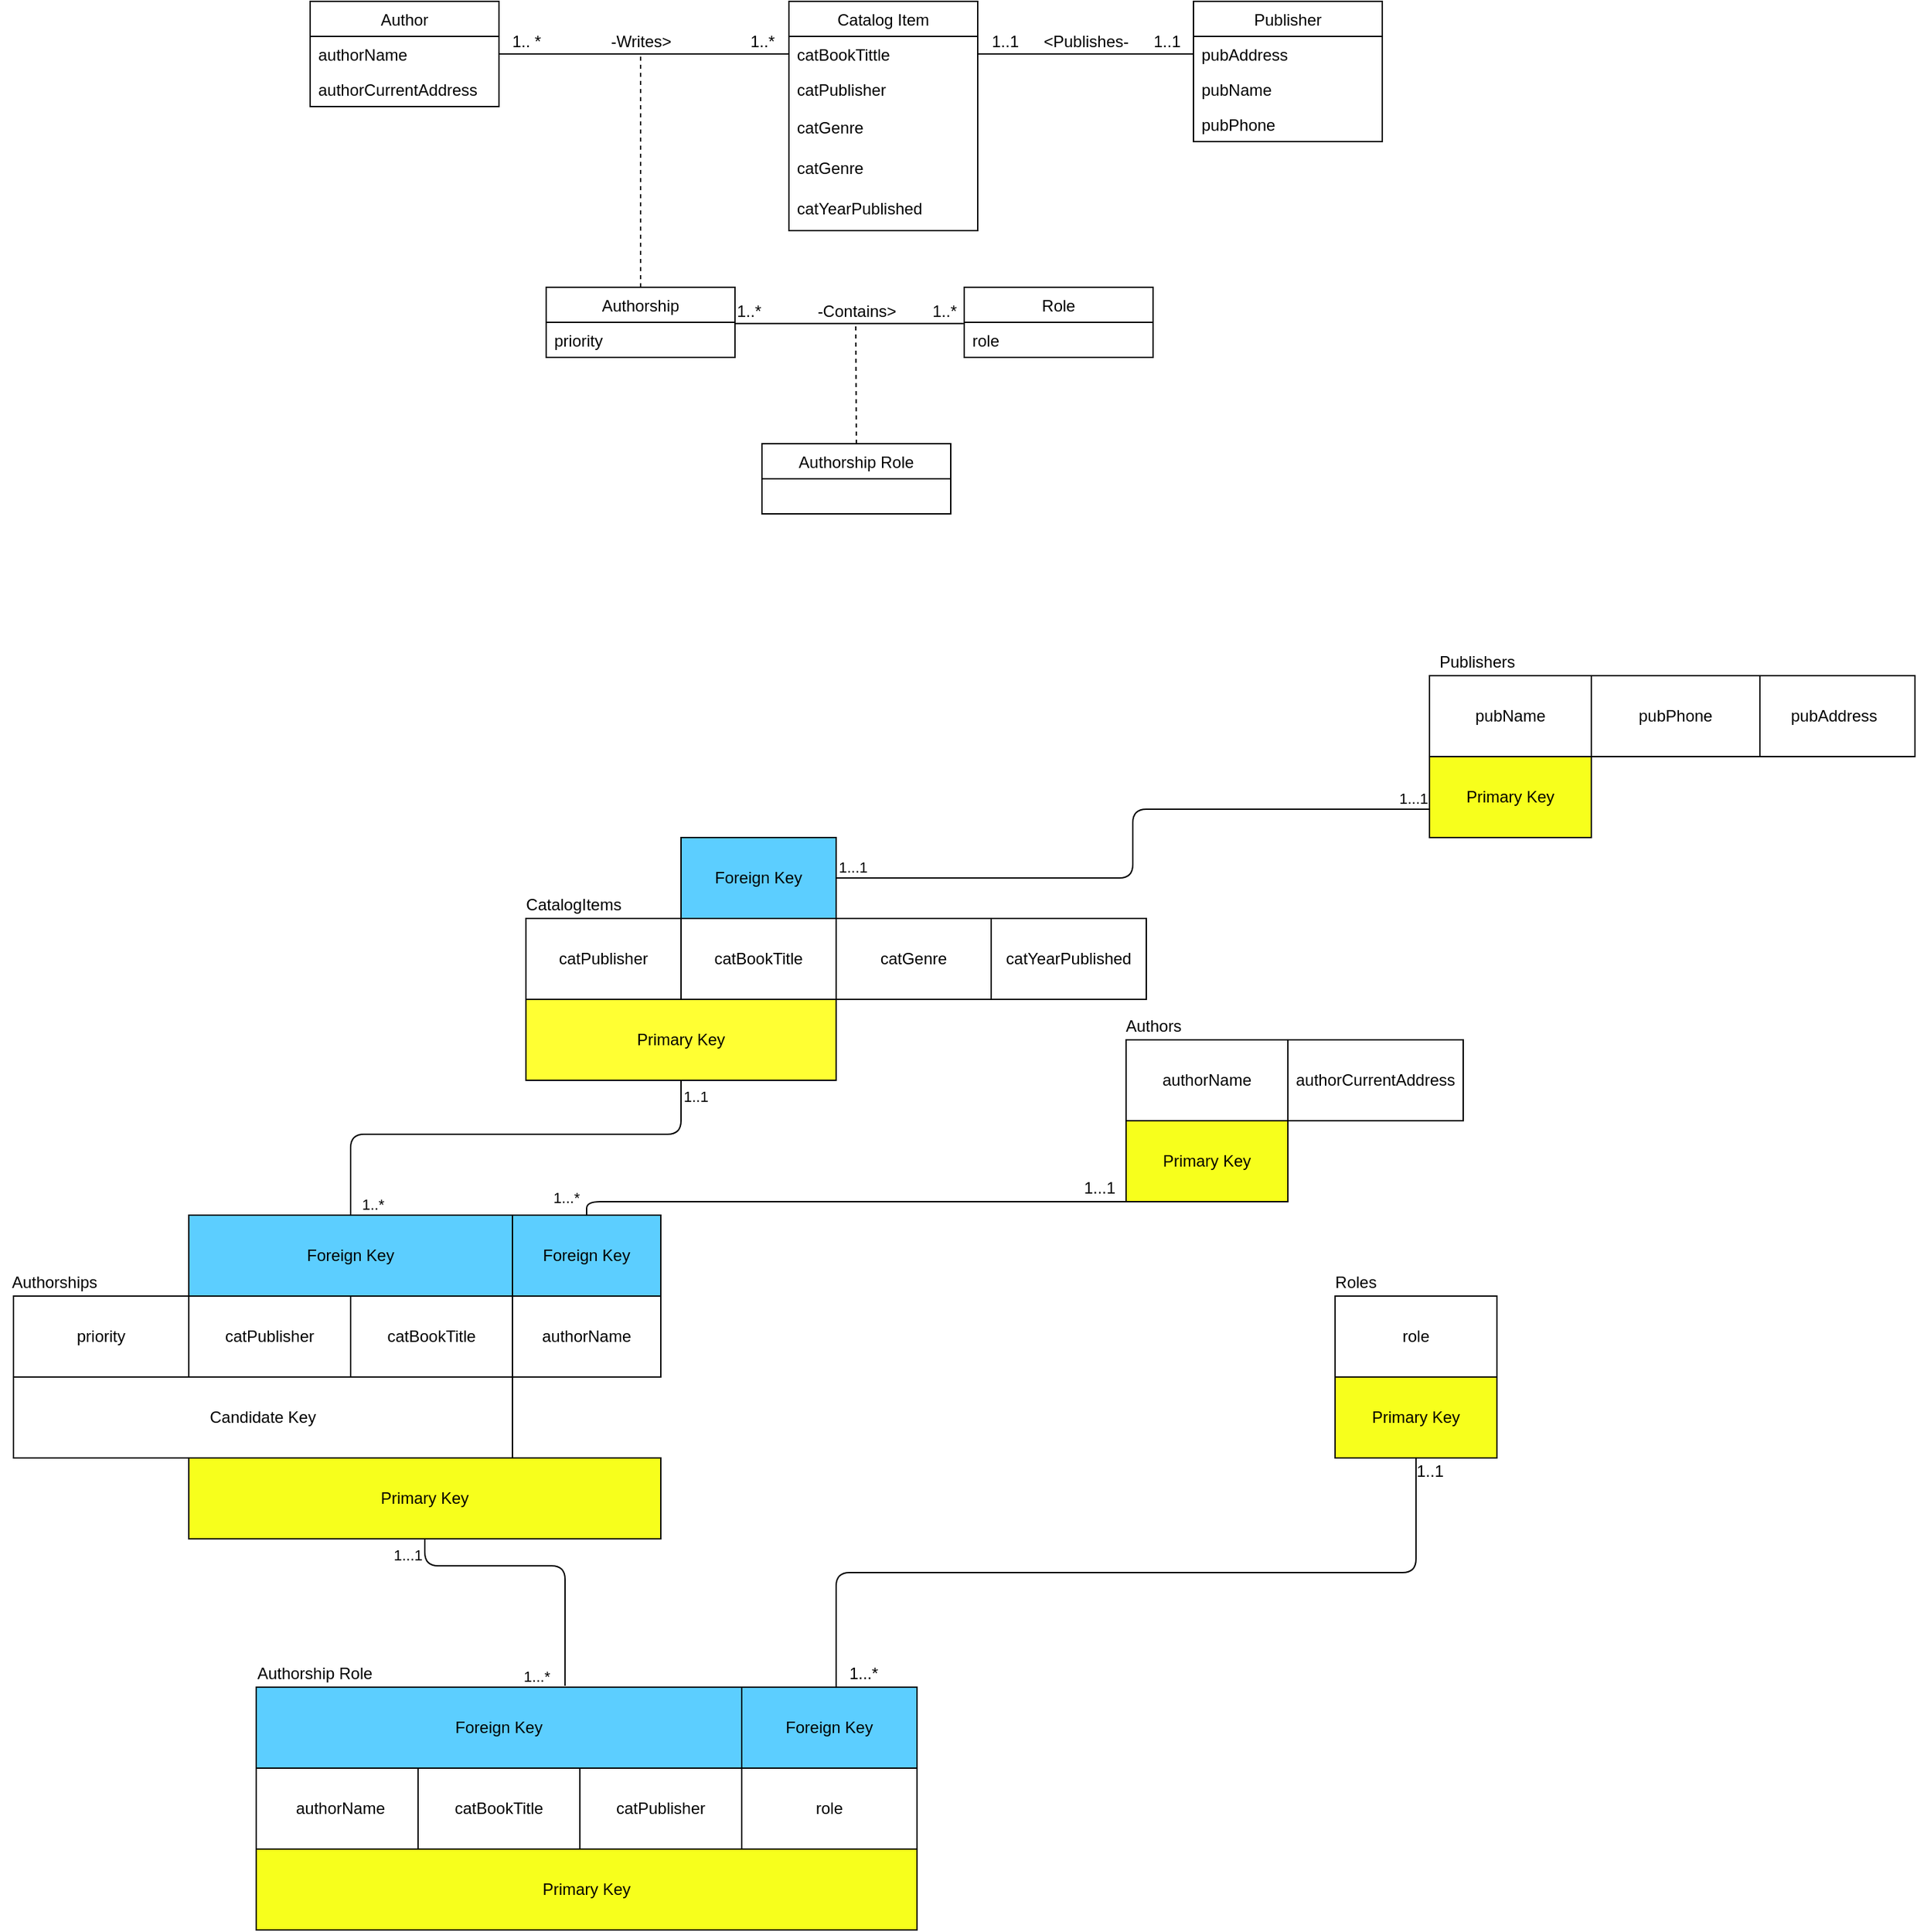 <mxfile version="14.4.2" type="google"><diagram id="UXdPLOPX6M5eILHxVoR8" name="Page-1"><mxGraphModel dx="1662" dy="800" grid="1" gridSize="10" guides="1" tooltips="1" connect="1" arrows="1" fold="1" page="1" pageScale="1" pageWidth="850" pageHeight="1100" math="0" shadow="0"><root><mxCell id="0"/><mxCell id="1" parent="0"/><mxCell id="duz5_dHWe1923Q_0ovm3-5" value="Catalog Item" style="swimlane;fontStyle=0;childLayout=stackLayout;horizontal=1;startSize=26;fillColor=none;horizontalStack=0;resizeParent=1;resizeParentMax=0;resizeLast=0;collapsible=1;marginBottom=0;" parent="1" vertex="1"><mxGeometry x="765" y="120" width="140" height="170" as="geometry"/></mxCell><mxCell id="duz5_dHWe1923Q_0ovm3-6" value="catBookTittle&#10;" style="text;strokeColor=none;fillColor=none;align=left;verticalAlign=top;spacingLeft=4;spacingRight=4;overflow=hidden;rotatable=0;points=[[0,0.5],[1,0.5]];portConstraint=eastwest;" parent="duz5_dHWe1923Q_0ovm3-5" vertex="1"><mxGeometry y="26" width="140" height="26" as="geometry"/></mxCell><mxCell id="DA2T5XvlO-sF5LaJpSUY-3" value="catPublisher" style="text;strokeColor=none;fillColor=none;align=left;verticalAlign=top;spacingLeft=4;spacingRight=4;overflow=hidden;rotatable=0;points=[[0,0.5],[1,0.5]];portConstraint=eastwest;" parent="duz5_dHWe1923Q_0ovm3-5" vertex="1"><mxGeometry y="52" width="140" height="28" as="geometry"/></mxCell><mxCell id="duz5_dHWe1923Q_0ovm3-27" value="catGenre" style="text;strokeColor=none;fillColor=none;align=left;verticalAlign=top;spacingLeft=4;spacingRight=4;overflow=hidden;rotatable=0;points=[[0,0.5],[1,0.5]];portConstraint=eastwest;" parent="duz5_dHWe1923Q_0ovm3-5" vertex="1"><mxGeometry y="80" width="140" height="30" as="geometry"/></mxCell><mxCell id="duz5_dHWe1923Q_0ovm3-7" value="catGenre" style="text;strokeColor=none;fillColor=none;align=left;verticalAlign=top;spacingLeft=4;spacingRight=4;overflow=hidden;rotatable=0;points=[[0,0.5],[1,0.5]];portConstraint=eastwest;" parent="duz5_dHWe1923Q_0ovm3-5" vertex="1"><mxGeometry y="110" width="140" height="30" as="geometry"/></mxCell><mxCell id="DA2T5XvlO-sF5LaJpSUY-4" value="catYearPublished" style="text;strokeColor=none;fillColor=none;align=left;verticalAlign=top;spacingLeft=4;spacingRight=4;overflow=hidden;rotatable=0;points=[[0,0.5],[1,0.5]];portConstraint=eastwest;" parent="duz5_dHWe1923Q_0ovm3-5" vertex="1"><mxGeometry y="140" width="140" height="30" as="geometry"/></mxCell><mxCell id="duz5_dHWe1923Q_0ovm3-9" value="Authorship" style="swimlane;fontStyle=0;childLayout=stackLayout;horizontal=1;startSize=26;fillColor=none;horizontalStack=0;resizeParent=1;resizeParentMax=0;resizeLast=0;collapsible=1;marginBottom=0;" parent="1" vertex="1"><mxGeometry x="585" y="332" width="140" height="52" as="geometry"/></mxCell><mxCell id="duz5_dHWe1923Q_0ovm3-10" value="priority" style="text;strokeColor=none;fillColor=none;align=left;verticalAlign=top;spacingLeft=4;spacingRight=4;overflow=hidden;rotatable=0;points=[[0,0.5],[1,0.5]];portConstraint=eastwest;" parent="duz5_dHWe1923Q_0ovm3-9" vertex="1"><mxGeometry y="26" width="140" height="26" as="geometry"/></mxCell><mxCell id="ALjDjKFUil1wSoIaBDh4-7" value="authorName" style="rounded=0;whiteSpace=wrap;html=1;" parent="1" vertex="1"><mxGeometry x="1015" y="890" width="120" height="60" as="geometry"/></mxCell><mxCell id="ALjDjKFUil1wSoIaBDh4-5" value="Primary Key" style="rounded=0;whiteSpace=wrap;html=1;fillColor=#F7FF1C;" parent="1" vertex="1"><mxGeometry x="1015" y="950" width="120" height="60" as="geometry"/></mxCell><mxCell id="ALjDjKFUil1wSoIaBDh4-8" value="authorCurrentAddress" style="rounded=0;whiteSpace=wrap;html=1;" parent="1" vertex="1"><mxGeometry x="1135" y="890" width="130" height="60" as="geometry"/></mxCell><mxCell id="ALjDjKFUil1wSoIaBDh4-9" value="Authors" style="text;html=1;align=center;verticalAlign=middle;resizable=0;points=[];autosize=1;" parent="1" vertex="1"><mxGeometry x="1005" y="870" width="60" height="20" as="geometry"/></mxCell><mxCell id="ALjDjKFUil1wSoIaBDh4-12" value="Publishers" style="text;html=1;align=center;verticalAlign=middle;resizable=0;points=[];autosize=1;" parent="1" vertex="1"><mxGeometry x="1240" y="600" width="70" height="20" as="geometry"/></mxCell><mxCell id="duz5_dHWe1923Q_0ovm3-13" value="Authorship Role" style="swimlane;fontStyle=0;childLayout=stackLayout;horizontal=1;startSize=26;fillColor=none;horizontalStack=0;resizeParent=1;resizeParentMax=0;resizeLast=0;collapsible=1;marginBottom=0;" parent="1" vertex="1"><mxGeometry x="745" y="448" width="140" height="52" as="geometry"/></mxCell><mxCell id="ALjDjKFUil1wSoIaBDh4-19" value="CatalogItems" style="text;html=1;align=center;verticalAlign=middle;resizable=0;points=[];autosize=1;" parent="1" vertex="1"><mxGeometry x="560" y="780" width="90" height="20" as="geometry"/></mxCell><mxCell id="duz5_dHWe1923Q_0ovm3-17" value="Role" style="swimlane;fontStyle=0;childLayout=stackLayout;horizontal=1;startSize=26;fillColor=none;horizontalStack=0;resizeParent=1;resizeParentMax=0;resizeLast=0;collapsible=1;marginBottom=0;" parent="1" vertex="1"><mxGeometry x="895" y="332" width="140" height="52" as="geometry"/></mxCell><mxCell id="duz5_dHWe1923Q_0ovm3-18" value="role" style="text;strokeColor=none;fillColor=none;align=left;verticalAlign=top;spacingLeft=4;spacingRight=4;overflow=hidden;rotatable=0;points=[[0,0.5],[1,0.5]];portConstraint=eastwest;" parent="duz5_dHWe1923Q_0ovm3-17" vertex="1"><mxGeometry y="26" width="140" height="26" as="geometry"/></mxCell><mxCell id="ALjDjKFUil1wSoIaBDh4-29" value="Author" style="swimlane;fontStyle=0;childLayout=stackLayout;horizontal=1;startSize=26;fillColor=none;horizontalStack=0;resizeParent=1;resizeParentMax=0;resizeLast=0;collapsible=1;marginBottom=0;" parent="1" vertex="1"><mxGeometry x="410" y="120" width="140" height="78" as="geometry"/></mxCell><mxCell id="ALjDjKFUil1wSoIaBDh4-30" value="authorName" style="text;strokeColor=none;fillColor=none;align=left;verticalAlign=top;spacingLeft=4;spacingRight=4;overflow=hidden;rotatable=0;points=[[0,0.5],[1,0.5]];portConstraint=eastwest;" parent="ALjDjKFUil1wSoIaBDh4-29" vertex="1"><mxGeometry y="26" width="140" height="26" as="geometry"/></mxCell><mxCell id="ALjDjKFUil1wSoIaBDh4-31" value="authorCurrentAddress" style="text;strokeColor=none;fillColor=none;align=left;verticalAlign=top;spacingLeft=4;spacingRight=4;overflow=hidden;rotatable=0;points=[[0,0.5],[1,0.5]];portConstraint=eastwest;" parent="ALjDjKFUil1wSoIaBDh4-29" vertex="1"><mxGeometry y="52" width="140" height="26" as="geometry"/></mxCell><mxCell id="ALjDjKFUil1wSoIaBDh4-35" value="Publisher" style="swimlane;fontStyle=0;childLayout=stackLayout;horizontal=1;startSize=26;fillColor=none;horizontalStack=0;resizeParent=1;resizeParentMax=0;resizeLast=0;collapsible=1;marginBottom=0;" parent="1" vertex="1"><mxGeometry x="1065" y="120" width="140" height="104" as="geometry"/></mxCell><mxCell id="ALjDjKFUil1wSoIaBDh4-37" value="pubAddress" style="text;strokeColor=none;fillColor=none;align=left;verticalAlign=top;spacingLeft=4;spacingRight=4;overflow=hidden;rotatable=0;points=[[0,0.5],[1,0.5]];portConstraint=eastwest;" parent="ALjDjKFUil1wSoIaBDh4-35" vertex="1"><mxGeometry y="26" width="140" height="26" as="geometry"/></mxCell><mxCell id="ALjDjKFUil1wSoIaBDh4-36" value="pubName" style="text;strokeColor=none;fillColor=none;align=left;verticalAlign=top;spacingLeft=4;spacingRight=4;overflow=hidden;rotatable=0;points=[[0,0.5],[1,0.5]];portConstraint=eastwest;" parent="ALjDjKFUil1wSoIaBDh4-35" vertex="1"><mxGeometry y="52" width="140" height="26" as="geometry"/></mxCell><mxCell id="ALjDjKFUil1wSoIaBDh4-38" value="pubPhone" style="text;strokeColor=none;fillColor=none;align=left;verticalAlign=top;spacingLeft=4;spacingRight=4;overflow=hidden;rotatable=0;points=[[0,0.5],[1,0.5]];portConstraint=eastwest;" parent="ALjDjKFUil1wSoIaBDh4-35" vertex="1"><mxGeometry y="78" width="140" height="26" as="geometry"/></mxCell><mxCell id="duz5_dHWe1923Q_0ovm3-23" value="" style="endArrow=none;html=1;entryX=0;entryY=0.5;entryDx=0;entryDy=0;exitX=1;exitY=0.5;exitDx=0;exitDy=0;" parent="1" source="ALjDjKFUil1wSoIaBDh4-30" target="duz5_dHWe1923Q_0ovm3-6" edge="1"><mxGeometry width="50" height="50" relative="1" as="geometry"><mxPoint x="585" y="210" as="sourcePoint"/><mxPoint x="635" y="160" as="targetPoint"/></mxGeometry></mxCell><mxCell id="ALjDjKFUil1wSoIaBDh4-41" value="priority" style="rounded=0;whiteSpace=wrap;html=1;" parent="1" vertex="1"><mxGeometry x="190" y="1080" width="130" height="60" as="geometry"/></mxCell><mxCell id="ALjDjKFUil1wSoIaBDh4-42" value="Authorships" style="text;html=1;align=center;verticalAlign=middle;resizable=0;points=[];autosize=1;" parent="1" vertex="1"><mxGeometry x="180" y="1060" width="80" height="20" as="geometry"/></mxCell><mxCell id="ALjDjKFUil1wSoIaBDh4-44" value="Authorship Role" style="text;html=1;align=center;verticalAlign=middle;resizable=0;points=[];autosize=1;" parent="1" vertex="1"><mxGeometry x="362.5" y="1350" width="100" height="20" as="geometry"/></mxCell><mxCell id="duz5_dHWe1923Q_0ovm3-24" value="1.. *" style="text;html=1;align=center;verticalAlign=middle;resizable=0;points=[];autosize=1;" parent="1" vertex="1"><mxGeometry x="550" y="140" width="40" height="20" as="geometry"/></mxCell><mxCell id="ALjDjKFUil1wSoIaBDh4-45" value="role" style="rounded=0;whiteSpace=wrap;html=1;" parent="1" vertex="1"><mxGeometry x="1170" y="1080" width="120" height="60" as="geometry"/></mxCell><mxCell id="duz5_dHWe1923Q_0ovm3-25" value="1..*" style="text;html=1;align=center;verticalAlign=middle;resizable=0;points=[];autosize=1;" parent="1" vertex="1"><mxGeometry x="730" y="140" width="30" height="20" as="geometry"/></mxCell><mxCell id="duz5_dHWe1923Q_0ovm3-26" value="" style="endArrow=none;dashed=1;html=1;exitX=0.5;exitY=0;exitDx=0;exitDy=0;" parent="1" source="duz5_dHWe1923Q_0ovm3-9" edge="1"><mxGeometry width="50" height="50" relative="1" as="geometry"><mxPoint x="640" y="270" as="sourcePoint"/><mxPoint x="655" y="160" as="targetPoint"/></mxGeometry></mxCell><mxCell id="ALjDjKFUil1wSoIaBDh4-47" value="Primary Key" style="rounded=0;whiteSpace=wrap;html=1;fillColor=#F7FF1C;" parent="1" vertex="1"><mxGeometry x="320" y="1200" width="350" height="60" as="geometry"/></mxCell><mxCell id="ALjDjKFUil1wSoIaBDh4-48" value="Primary Key" style="rounded=0;whiteSpace=wrap;html=1;fillColor=#F7FF1C;" parent="1" vertex="1"><mxGeometry x="1170" y="1140" width="120" height="60" as="geometry"/></mxCell><mxCell id="duz5_dHWe1923Q_0ovm3-29" value="" style="endArrow=none;html=1;entryX=-0.004;entryY=0.034;entryDx=0;entryDy=0;entryPerimeter=0;exitX=1.003;exitY=0.034;exitDx=0;exitDy=0;exitPerimeter=0;" parent="1" source="duz5_dHWe1923Q_0ovm3-10" target="duz5_dHWe1923Q_0ovm3-18" edge="1"><mxGeometry width="50" height="50" relative="1" as="geometry"><mxPoint x="805" y="390" as="sourcePoint"/><mxPoint x="855" y="340" as="targetPoint"/></mxGeometry></mxCell><mxCell id="duz5_dHWe1923Q_0ovm3-31" value="1..*" style="text;html=1;align=center;verticalAlign=middle;resizable=0;points=[];autosize=1;" parent="1" vertex="1"><mxGeometry x="720" y="340" width="30" height="20" as="geometry"/></mxCell><mxCell id="duz5_dHWe1923Q_0ovm3-32" value="1..*" style="text;html=1;align=center;verticalAlign=middle;resizable=0;points=[];autosize=1;" parent="1" vertex="1"><mxGeometry x="865" y="340" width="30" height="20" as="geometry"/></mxCell><mxCell id="duz5_dHWe1923Q_0ovm3-33" value="" style="endArrow=none;html=1;entryX=0;entryY=0.5;entryDx=0;entryDy=0;exitX=1;exitY=0.5;exitDx=0;exitDy=0;" parent="1" source="duz5_dHWe1923Q_0ovm3-6" target="ALjDjKFUil1wSoIaBDh4-37" edge="1"><mxGeometry width="50" height="50" relative="1" as="geometry"><mxPoint x="940" y="230" as="sourcePoint"/><mxPoint x="990" y="180" as="targetPoint"/></mxGeometry></mxCell><mxCell id="ALjDjKFUil1wSoIaBDh4-52" value="Primary Key" style="rounded=0;whiteSpace=wrap;html=1;fillColor=#F7FF1C;" parent="1" vertex="1"><mxGeometry x="370" y="1490" width="490" height="60" as="geometry"/></mxCell><mxCell id="duz5_dHWe1923Q_0ovm3-34" value="1..1" style="text;html=1;align=center;verticalAlign=middle;resizable=0;points=[];autosize=1;" parent="1" vertex="1"><mxGeometry x="905" y="140" width="40" height="20" as="geometry"/></mxCell><mxCell id="duz5_dHWe1923Q_0ovm3-35" value="1..1" style="text;html=1;align=center;verticalAlign=middle;resizable=0;points=[];autosize=1;" parent="1" vertex="1"><mxGeometry x="1025" y="140" width="40" height="20" as="geometry"/></mxCell><mxCell id="duz5_dHWe1923Q_0ovm3-36" value="" style="endArrow=none;dashed=1;html=1;exitX=0.5;exitY=0;exitDx=0;exitDy=0;" parent="1" source="duz5_dHWe1923Q_0ovm3-13" edge="1"><mxGeometry width="50" height="50" relative="1" as="geometry"><mxPoint x="815" y="410" as="sourcePoint"/><mxPoint x="814.58" y="360" as="targetPoint"/></mxGeometry></mxCell><mxCell id="ALjDjKFUil1wSoIaBDh4-58" value="role" style="rounded=0;whiteSpace=wrap;html=1;" parent="1" vertex="1"><mxGeometry x="730" y="1430" width="130" height="60" as="geometry"/></mxCell><mxCell id="ALjDjKFUil1wSoIaBDh4-59" value="Roles" style="text;html=1;align=center;verticalAlign=middle;resizable=0;points=[];autosize=1;" parent="1" vertex="1"><mxGeometry x="1160" y="1060" width="50" height="20" as="geometry"/></mxCell><mxCell id="DA2T5XvlO-sF5LaJpSUY-9" value="" style="group" parent="1" connectable="0" vertex="1"><mxGeometry x="570" y="800" width="460" height="120" as="geometry"/></mxCell><mxCell id="ALjDjKFUil1wSoIaBDh4-15" value="catBookTitle" style="rounded=0;whiteSpace=wrap;html=1;" parent="DA2T5XvlO-sF5LaJpSUY-9" vertex="1"><mxGeometry x="115" width="115" height="60" as="geometry"/></mxCell><mxCell id="DA2T5XvlO-sF5LaJpSUY-7" value="Primary Key" style="rounded=0;whiteSpace=wrap;html=1;fillColor=#FFFF33;" parent="DA2T5XvlO-sF5LaJpSUY-9" vertex="1"><mxGeometry y="60" width="230" height="60" as="geometry"/></mxCell><mxCell id="ALjDjKFUil1wSoIaBDh4-17" value="catGenre" style="rounded=0;whiteSpace=wrap;html=1;" parent="DA2T5XvlO-sF5LaJpSUY-9" vertex="1"><mxGeometry x="230" width="115" height="60" as="geometry"/></mxCell><mxCell id="ALjDjKFUil1wSoIaBDh4-18" value="catYearPublished" style="rounded=0;whiteSpace=wrap;html=1;" parent="DA2T5XvlO-sF5LaJpSUY-9" vertex="1"><mxGeometry x="345" width="115" height="60" as="geometry"/></mxCell><mxCell id="ALjDjKFUil1wSoIaBDh4-16" value="catPublisher" style="rounded=0;whiteSpace=wrap;html=1;" parent="DA2T5XvlO-sF5LaJpSUY-9" vertex="1"><mxGeometry width="115" height="60" as="geometry"/></mxCell><mxCell id="DA2T5XvlO-sF5LaJpSUY-10" value="" style="group" parent="1" connectable="0" vertex="1"><mxGeometry x="1240" y="620" width="360" height="120" as="geometry"/></mxCell><mxCell id="ALjDjKFUil1wSoIaBDh4-6" value="pubName" style="rounded=0;whiteSpace=wrap;html=1;" parent="DA2T5XvlO-sF5LaJpSUY-10" vertex="1"><mxGeometry width="120" height="60" as="geometry"/></mxCell><mxCell id="ALjDjKFUil1wSoIaBDh4-10" value="pubAddress" style="rounded=0;whiteSpace=wrap;html=1;" parent="DA2T5XvlO-sF5LaJpSUY-10" vertex="1"><mxGeometry x="240" width="120" height="60" as="geometry"/></mxCell><mxCell id="ALjDjKFUil1wSoIaBDh4-11" value="pubPhone" style="rounded=0;whiteSpace=wrap;html=1;" parent="DA2T5XvlO-sF5LaJpSUY-10" vertex="1"><mxGeometry x="120" width="125" height="60" as="geometry"/></mxCell><mxCell id="ALjDjKFUil1wSoIaBDh4-13" value="Primary Key" style="rounded=0;whiteSpace=wrap;html=1;fillColor=#F7FF1C;" parent="DA2T5XvlO-sF5LaJpSUY-10" vertex="1"><mxGeometry y="60" width="120" height="60" as="geometry"/></mxCell><mxCell id="duz5_dHWe1923Q_0ovm3-37" value="-Writes&amp;gt;" style="text;html=1;align=center;verticalAlign=middle;resizable=0;points=[];autosize=1;" parent="1" vertex="1"><mxGeometry x="625" y="140" width="60" height="20" as="geometry"/></mxCell><mxCell id="duz5_dHWe1923Q_0ovm3-38" value="&amp;lt;Publishes-" style="text;html=1;align=center;verticalAlign=middle;resizable=0;points=[];autosize=1;" parent="1" vertex="1"><mxGeometry x="945" y="140" width="80" height="20" as="geometry"/></mxCell><mxCell id="duz5_dHWe1923Q_0ovm3-39" value="-Contains&amp;gt;" style="text;html=1;align=center;verticalAlign=middle;resizable=0;points=[];autosize=1;" parent="1" vertex="1"><mxGeometry x="780" y="340" width="70" height="20" as="geometry"/></mxCell><mxCell id="ALjDjKFUil1wSoIaBDh4-74" value="" style="endArrow=none;html=1;edgeStyle=orthogonalEdgeStyle;exitX=0.5;exitY=1;exitDx=0;exitDy=0;entryX=0.5;entryY=0;entryDx=0;entryDy=0;" parent="1" source="ALjDjKFUil1wSoIaBDh4-5" target="ALjDjKFUil1wSoIaBDh4-109" edge="1"><mxGeometry relative="1" as="geometry"><mxPoint x="150" y="680" as="sourcePoint"/><mxPoint x="120" y="1090" as="targetPoint"/><Array as="points"><mxPoint x="615" y="1010"/></Array></mxGeometry></mxCell><mxCell id="ALjDjKFUil1wSoIaBDh4-76" value="1...*" style="edgeLabel;resizable=0;html=1;align=right;verticalAlign=bottom;" parent="ALjDjKFUil1wSoIaBDh4-74" connectable="0" vertex="1"><mxGeometry x="1" relative="1" as="geometry"><mxPoint x="-5" y="-5" as="offset"/></mxGeometry></mxCell><mxCell id="ALjDjKFUil1wSoIaBDh4-77" value="authorName" style="rounded=0;whiteSpace=wrap;html=1;" parent="1" vertex="1"><mxGeometry x="560" y="1080" width="110" height="60" as="geometry"/></mxCell><mxCell id="ALjDjKFUil1wSoIaBDh4-78" value="Foreign Key" style="rounded=0;whiteSpace=wrap;html=1;fillColor=#5CCEFF;" parent="1" vertex="1"><mxGeometry x="320" y="1020" width="240" height="60" as="geometry"/></mxCell><mxCell id="ALjDjKFUil1wSoIaBDh4-79" value="authorName" style="rounded=0;whiteSpace=wrap;html=1;" parent="1" vertex="1"><mxGeometry x="370" y="1430" width="125" height="60" as="geometry"/></mxCell><mxCell id="ALjDjKFUil1wSoIaBDh4-86" value="catBookTitle" style="rounded=0;whiteSpace=wrap;html=1;" parent="1" vertex="1"><mxGeometry x="440" y="1080" width="120" height="60" as="geometry"/></mxCell><mxCell id="ALjDjKFUil1wSoIaBDh4-87" value="catPublisher" style="rounded=0;whiteSpace=wrap;html=1;" parent="1" vertex="1"><mxGeometry x="320" y="1080" width="120" height="60" as="geometry"/></mxCell><mxCell id="DA2T5XvlO-sF5LaJpSUY-13" value="1...1" style="text;html=1;align=center;verticalAlign=middle;resizable=0;points=[];autosize=1;" parent="1" vertex="1"><mxGeometry x="975" y="990" width="40" height="20" as="geometry"/></mxCell><mxCell id="ALjDjKFUil1wSoIaBDh4-88" value="" style="endArrow=none;html=1;edgeStyle=orthogonalEdgeStyle;exitX=0.5;exitY=1;exitDx=0;exitDy=0;entryX=0.5;entryY=0;entryDx=0;entryDy=0;" parent="1" source="DA2T5XvlO-sF5LaJpSUY-7" target="ALjDjKFUil1wSoIaBDh4-78" edge="1"><mxGeometry relative="1" as="geometry"><mxPoint x="660" y="800" as="sourcePoint"/><mxPoint x="820" y="800" as="targetPoint"/><Array as="points"><mxPoint x="685" y="960"/><mxPoint x="440" y="960"/></Array></mxGeometry></mxCell><mxCell id="ALjDjKFUil1wSoIaBDh4-89" value="1..1" style="edgeLabel;resizable=0;html=1;align=left;verticalAlign=bottom;" parent="ALjDjKFUil1wSoIaBDh4-88" connectable="0" vertex="1"><mxGeometry x="-1" relative="1" as="geometry"><mxPoint y="20" as="offset"/></mxGeometry></mxCell><mxCell id="ALjDjKFUil1wSoIaBDh4-90" value="1..*" style="edgeLabel;resizable=0;html=1;align=right;verticalAlign=bottom;" parent="ALjDjKFUil1wSoIaBDh4-88" connectable="0" vertex="1"><mxGeometry x="1" relative="1" as="geometry"><mxPoint x="25" as="offset"/></mxGeometry></mxCell><mxCell id="ALjDjKFUil1wSoIaBDh4-95" value="catBookTitle" style="rounded=0;whiteSpace=wrap;html=1;" parent="1" vertex="1"><mxGeometry x="490" y="1430" width="120" height="60" as="geometry"/></mxCell><mxCell id="ALjDjKFUil1wSoIaBDh4-96" value="catPublisher" style="rounded=0;whiteSpace=wrap;html=1;" parent="1" vertex="1"><mxGeometry x="610" y="1430" width="120" height="60" as="geometry"/></mxCell><mxCell id="ALjDjKFUil1wSoIaBDh4-53" value="Foreign Key" style="rounded=0;whiteSpace=wrap;html=1;fillColor=#5CCEFF;" parent="1" vertex="1"><mxGeometry x="370" y="1370" width="360" height="60" as="geometry"/></mxCell><mxCell id="ALjDjKFUil1wSoIaBDh4-97" value="" style="endArrow=none;html=1;edgeStyle=orthogonalEdgeStyle;exitX=0.5;exitY=1;exitDx=0;exitDy=0;entryX=0.636;entryY=-0.017;entryDx=0;entryDy=0;entryPerimeter=0;" parent="1" source="ALjDjKFUil1wSoIaBDh4-47" target="ALjDjKFUil1wSoIaBDh4-53" edge="1"><mxGeometry relative="1" as="geometry"><mxPoint x="685" y="1170" as="sourcePoint"/><mxPoint x="600" y="1360" as="targetPoint"/><Array as="points"><mxPoint x="495" y="1280"/><mxPoint x="599" y="1280"/></Array></mxGeometry></mxCell><mxCell id="ALjDjKFUil1wSoIaBDh4-98" value="1...1" style="edgeLabel;resizable=0;html=1;align=left;verticalAlign=bottom;" parent="ALjDjKFUil1wSoIaBDh4-97" connectable="0" vertex="1"><mxGeometry x="-1" relative="1" as="geometry"><mxPoint x="-25" y="20" as="offset"/></mxGeometry></mxCell><mxCell id="ALjDjKFUil1wSoIaBDh4-99" value="1...*" style="edgeLabel;resizable=0;html=1;align=right;verticalAlign=bottom;" parent="ALjDjKFUil1wSoIaBDh4-97" connectable="0" vertex="1"><mxGeometry x="1" relative="1" as="geometry"><mxPoint x="-10" y="1.01" as="offset"/></mxGeometry></mxCell><mxCell id="ALjDjKFUil1wSoIaBDh4-100" value="" style="endArrow=none;html=1;edgeStyle=orthogonalEdgeStyle;entryX=0.5;entryY=1;entryDx=0;entryDy=0;" parent="1" target="ALjDjKFUil1wSoIaBDh4-48" edge="1"><mxGeometry relative="1" as="geometry"><mxPoint x="800" y="1370" as="sourcePoint"/><mxPoint x="997.5" y="1250" as="targetPoint"/><Array as="points"><mxPoint x="800" y="1370"/><mxPoint x="800" y="1285"/><mxPoint x="1230" y="1285"/></Array></mxGeometry></mxCell><mxCell id="duz5_dHWe1923Q_0ovm3-41" value="1..1" style="text;html=1;align=center;verticalAlign=middle;resizable=0;points=[];autosize=1;" parent="1" vertex="1"><mxGeometry x="1220" y="1200" width="40" height="20" as="geometry"/></mxCell><mxCell id="duz5_dHWe1923Q_0ovm3-42" value="1...*" style="text;html=1;align=center;verticalAlign=middle;resizable=0;points=[];autosize=1;" parent="1" vertex="1"><mxGeometry x="800" y="1350" width="40" height="20" as="geometry"/></mxCell><mxCell id="ALjDjKFUil1wSoIaBDh4-103" value="" style="endArrow=none;html=1;edgeStyle=orthogonalEdgeStyle;exitX=1;exitY=0.5;exitDx=0;exitDy=0;entryX=0.004;entryY=0.65;entryDx=0;entryDy=0;entryPerimeter=0;" parent="1" source="ALjDjKFUil1wSoIaBDh4-106" target="ALjDjKFUil1wSoIaBDh4-13" edge="1"><mxGeometry relative="1" as="geometry"><mxPoint x="945" y="489.5" as="sourcePoint"/><mxPoint x="1105" y="489.5" as="targetPoint"/></mxGeometry></mxCell><mxCell id="ALjDjKFUil1wSoIaBDh4-104" value="1...1" style="edgeLabel;resizable=0;html=1;align=left;verticalAlign=bottom;" parent="ALjDjKFUil1wSoIaBDh4-103" connectable="0" vertex="1"><mxGeometry x="-1" relative="1" as="geometry"/></mxCell><mxCell id="ALjDjKFUil1wSoIaBDh4-105" value="1...1" style="edgeLabel;resizable=0;html=1;align=right;verticalAlign=bottom;" parent="ALjDjKFUil1wSoIaBDh4-103" connectable="0" vertex="1"><mxGeometry x="1" relative="1" as="geometry"><mxPoint x="-1" as="offset"/></mxGeometry></mxCell><mxCell id="ALjDjKFUil1wSoIaBDh4-106" value="Foreign Key" style="rounded=0;whiteSpace=wrap;html=1;fillColor=#5CCEFF;" parent="1" vertex="1"><mxGeometry x="685" y="740" width="115" height="60" as="geometry"/></mxCell><mxCell id="ALjDjKFUil1wSoIaBDh4-108" value="Foreign Key" style="rounded=0;whiteSpace=wrap;html=1;fillColor=#5CCEFF;" parent="1" vertex="1"><mxGeometry x="730" y="1370" width="130" height="60" as="geometry"/></mxCell><mxCell id="ALjDjKFUil1wSoIaBDh4-109" value="Foreign Key" style="rounded=0;whiteSpace=wrap;html=1;fillColor=#5CCEFF;" parent="1" vertex="1"><mxGeometry x="560" y="1020" width="110" height="60" as="geometry"/></mxCell><mxCell id="ALjDjKFUil1wSoIaBDh4-112" value="Candidate Key" style="rounded=0;whiteSpace=wrap;html=1;fillColor=#FFFFFF;" parent="1" vertex="1"><mxGeometry x="190" y="1140" width="370" height="60" as="geometry"/></mxCell></root></mxGraphModel></diagram></mxfile>